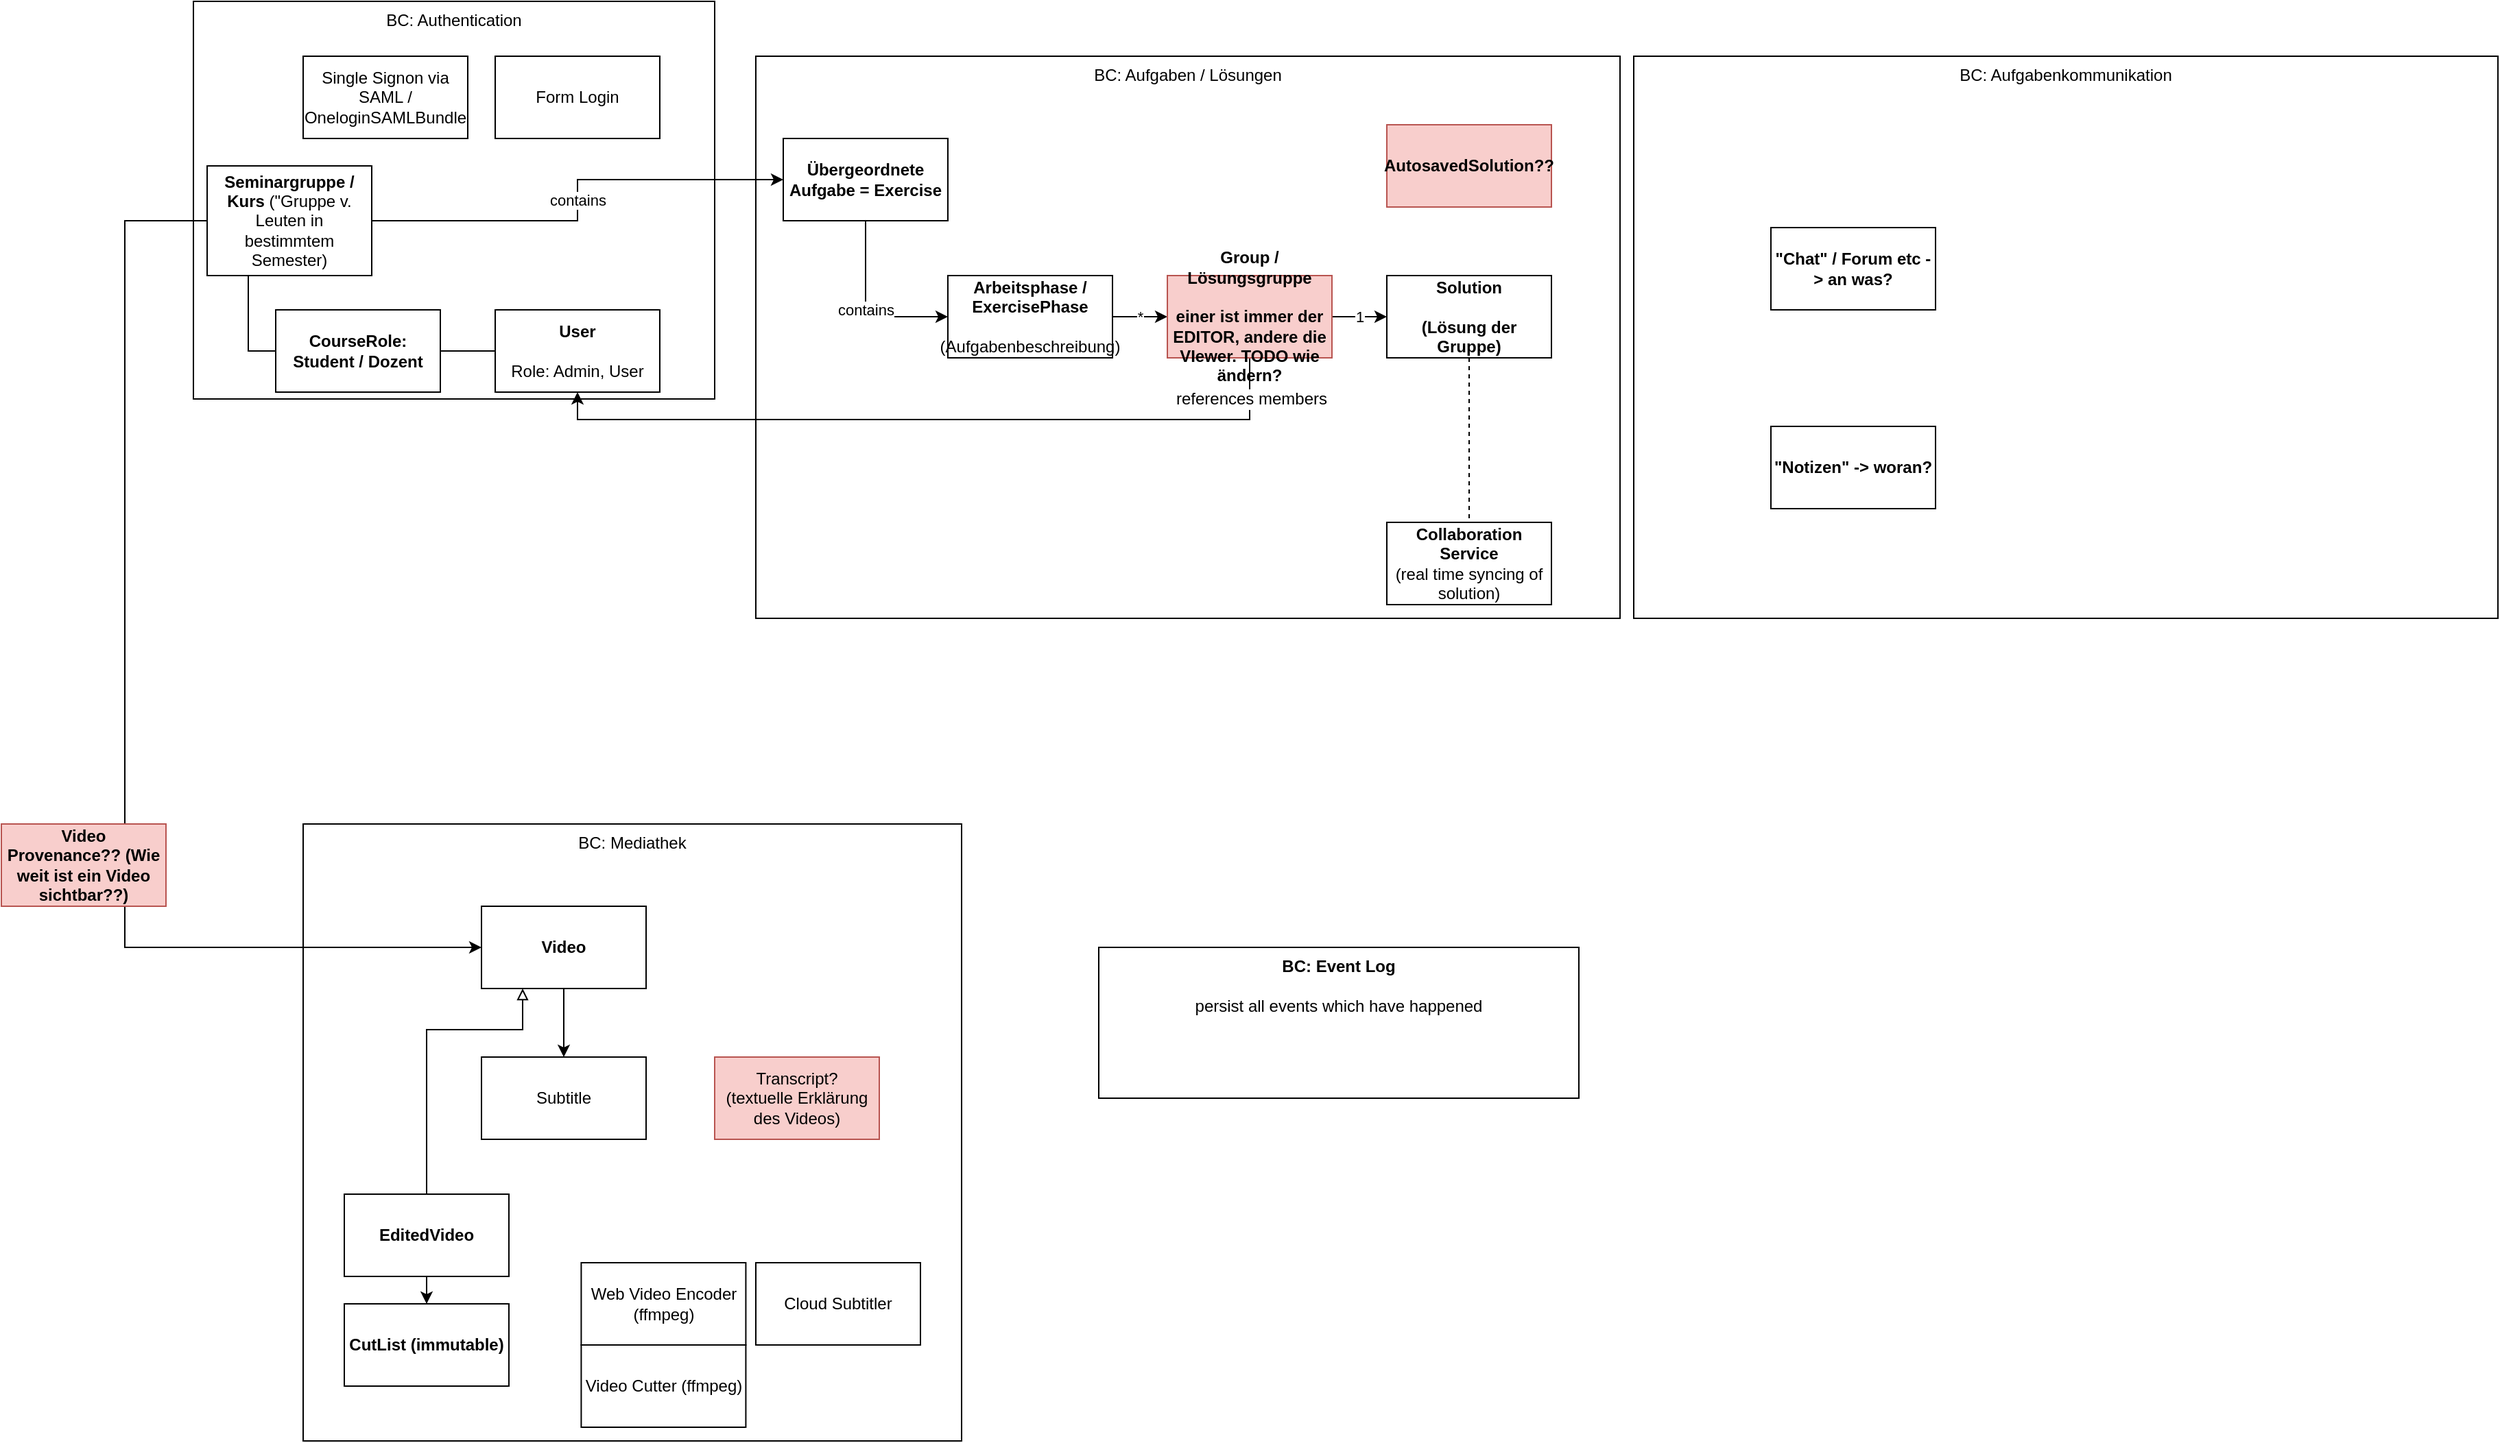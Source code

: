 <mxfile version="12.4.2" type="device" pages="1"><diagram id="j7uAeV1b-jkp-UGWGiQR" name="Page-1"><mxGraphModel dx="2112" dy="1164" grid="1" gridSize="10" guides="1" tooltips="1" connect="1" arrows="1" fold="1" page="1" pageScale="1" pageWidth="827" pageHeight="1169" math="0" shadow="0"><root><mxCell id="0"/><mxCell id="1" parent="0"/><mxCell id="Nq_k7KV_3Dr6TSDJ0qZg-24" value="BC: Aufgabenkommunikation" style="rounded=0;whiteSpace=wrap;html=1;verticalAlign=top;" vertex="1" parent="1"><mxGeometry x="1120" y="70" width="630" height="410" as="geometry"/></mxCell><mxCell id="Nq_k7KV_3Dr6TSDJ0qZg-21" value="BC: Aufgaben / Lösungen" style="rounded=0;whiteSpace=wrap;html=1;verticalAlign=top;" vertex="1" parent="1"><mxGeometry x="480" y="70" width="630" height="410" as="geometry"/></mxCell><mxCell id="Nq_k7KV_3Dr6TSDJ0qZg-20" value="BC: Mediathek" style="rounded=0;whiteSpace=wrap;html=1;verticalAlign=top;" vertex="1" parent="1"><mxGeometry x="150" y="630" width="480" height="450" as="geometry"/></mxCell><mxCell id="Nq_k7KV_3Dr6TSDJ0qZg-2" value="BC: Authentication" style="rounded=0;whiteSpace=wrap;html=1;verticalAlign=top;" vertex="1" parent="1"><mxGeometry x="70" y="30" width="380" height="290" as="geometry"/></mxCell><mxCell id="Nq_k7KV_3Dr6TSDJ0qZg-6" value="contains" style="edgeStyle=orthogonalEdgeStyle;rounded=0;orthogonalLoop=1;jettySize=auto;html=1;entryX=0;entryY=0.5;entryDx=0;entryDy=0;endArrow=classic;endFill=1;" edge="1" parent="1" source="4t-eVWGFCgl97qcWjtTQ-1" target="Nq_k7KV_3Dr6TSDJ0qZg-5"><mxGeometry relative="1" as="geometry"/></mxCell><mxCell id="4t-eVWGFCgl97qcWjtTQ-1" value="Übergeordnete Aufgabe = Exercise" style="rounded=0;whiteSpace=wrap;html=1;fontStyle=1" parent="1" vertex="1"><mxGeometry x="500" y="130" width="120" height="60" as="geometry"/></mxCell><mxCell id="4t-eVWGFCgl97qcWjtTQ-3" value="User&lt;br&gt;&lt;br&gt;&lt;span style=&quot;font-weight: normal&quot;&gt;Role: Admin, User&lt;/span&gt;" style="rounded=0;whiteSpace=wrap;html=1;fontStyle=1" parent="1" vertex="1"><mxGeometry x="290" y="255" width="120" height="60" as="geometry"/></mxCell><mxCell id="4t-eVWGFCgl97qcWjtTQ-5" style="edgeStyle=orthogonalEdgeStyle;rounded=0;orthogonalLoop=1;jettySize=auto;html=1;exitX=1;exitY=0.5;exitDx=0;exitDy=0;entryX=0;entryY=0.5;entryDx=0;entryDy=0;endArrow=none;endFill=0;" parent="1" source="Nq_k7KV_3Dr6TSDJ0qZg-3" target="4t-eVWGFCgl97qcWjtTQ-3" edge="1"><mxGeometry relative="1" as="geometry"/></mxCell><mxCell id="Nq_k7KV_3Dr6TSDJ0qZg-7" value="contains" style="edgeStyle=orthogonalEdgeStyle;rounded=0;orthogonalLoop=1;jettySize=auto;html=1;endArrow=classic;endFill=1;" edge="1" parent="1" source="4t-eVWGFCgl97qcWjtTQ-4" target="4t-eVWGFCgl97qcWjtTQ-1"><mxGeometry relative="1" as="geometry"/></mxCell><mxCell id="Nq_k7KV_3Dr6TSDJ0qZg-16" style="edgeStyle=orthogonalEdgeStyle;rounded=0;orthogonalLoop=1;jettySize=auto;html=1;exitX=0;exitY=0.5;exitDx=0;exitDy=0;endArrow=classic;endFill=1;entryX=0;entryY=0.5;entryDx=0;entryDy=0;" edge="1" parent="1" source="4t-eVWGFCgl97qcWjtTQ-4" target="4t-eVWGFCgl97qcWjtTQ-13"><mxGeometry relative="1" as="geometry"><Array as="points"><mxPoint x="20" y="190"/><mxPoint x="20" y="720"/></Array></mxGeometry></mxCell><mxCell id="4t-eVWGFCgl97qcWjtTQ-4" value="&lt;b&gt;Seminargruppe / Kurs&lt;/b&gt; (&quot;Gruppe v. Leuten in bestimmtem Semester)" style="rounded=0;whiteSpace=wrap;html=1;" parent="1" vertex="1"><mxGeometry x="80" y="150" width="120" height="80" as="geometry"/></mxCell><mxCell id="4t-eVWGFCgl97qcWjtTQ-7" value="Single Signon via SAML / OneloginSAMLBundle" style="rounded=0;whiteSpace=wrap;html=1;" parent="1" vertex="1"><mxGeometry x="150" y="70" width="120" height="60" as="geometry"/></mxCell><mxCell id="Nq_k7KV_3Dr6TSDJ0qZg-14" style="edgeStyle=orthogonalEdgeStyle;rounded=0;orthogonalLoop=1;jettySize=auto;html=1;endArrow=classic;endFill=1;" edge="1" parent="1" source="4t-eVWGFCgl97qcWjtTQ-13" target="4t-eVWGFCgl97qcWjtTQ-14"><mxGeometry relative="1" as="geometry"/></mxCell><mxCell id="4t-eVWGFCgl97qcWjtTQ-13" value="Video" style="rounded=0;whiteSpace=wrap;html=1;fontStyle=1" parent="1" vertex="1"><mxGeometry x="280" y="690" width="120" height="60" as="geometry"/></mxCell><mxCell id="4t-eVWGFCgl97qcWjtTQ-14" value="Subtitle" style="rounded=0;whiteSpace=wrap;html=1;" parent="1" vertex="1"><mxGeometry x="280" y="800" width="120" height="60" as="geometry"/></mxCell><mxCell id="4t-eVWGFCgl97qcWjtTQ-23" value="&quot;Notizen&quot; -&amp;gt; woran?" style="rounded=0;whiteSpace=wrap;html=1;fontStyle=1" parent="1" vertex="1"><mxGeometry x="1220" y="340" width="120" height="60" as="geometry"/></mxCell><mxCell id="Nq_k7KV_3Dr6TSDJ0qZg-23" style="edgeStyle=orthogonalEdgeStyle;rounded=0;orthogonalLoop=1;jettySize=auto;html=1;endArrow=none;endFill=0;dashed=1;" edge="1" parent="1" source="4t-eVWGFCgl97qcWjtTQ-24" target="Nq_k7KV_3Dr6TSDJ0qZg-22"><mxGeometry relative="1" as="geometry"/></mxCell><mxCell id="4t-eVWGFCgl97qcWjtTQ-24" value="Solution&lt;br&gt;&lt;br&gt;(Lösung der Gruppe)" style="rounded=0;whiteSpace=wrap;html=1;fontStyle=1" parent="1" vertex="1"><mxGeometry x="940" y="230" width="120" height="60" as="geometry"/></mxCell><mxCell id="E3XtVlhnGhyWEWLsKqiI-1" value="&quot;Chat&quot; / Forum etc -&amp;gt; an was?" style="rounded=0;whiteSpace=wrap;html=1;fontStyle=1" parent="1" vertex="1"><mxGeometry x="1220" y="195" width="120" height="60" as="geometry"/></mxCell><mxCell id="Nq_k7KV_3Dr6TSDJ0qZg-1" value="Form Login" style="rounded=0;whiteSpace=wrap;html=1;" vertex="1" parent="1"><mxGeometry x="290" y="70" width="120" height="60" as="geometry"/></mxCell><mxCell id="Nq_k7KV_3Dr6TSDJ0qZg-3" value="CourseRole: Student / Dozent" style="rounded=0;whiteSpace=wrap;html=1;fontStyle=1" vertex="1" parent="1"><mxGeometry x="130" y="255" width="120" height="60" as="geometry"/></mxCell><mxCell id="Nq_k7KV_3Dr6TSDJ0qZg-4" style="edgeStyle=orthogonalEdgeStyle;rounded=0;orthogonalLoop=1;jettySize=auto;html=1;exitX=0.25;exitY=1;exitDx=0;exitDy=0;entryX=0;entryY=0.5;entryDx=0;entryDy=0;endArrow=none;endFill=0;" edge="1" parent="1" source="4t-eVWGFCgl97qcWjtTQ-4" target="Nq_k7KV_3Dr6TSDJ0qZg-3"><mxGeometry relative="1" as="geometry"><mxPoint x="110" y="230" as="sourcePoint"/><mxPoint x="240" y="285" as="targetPoint"/></mxGeometry></mxCell><mxCell id="Nq_k7KV_3Dr6TSDJ0qZg-13" value="*" style="edgeStyle=orthogonalEdgeStyle;rounded=0;orthogonalLoop=1;jettySize=auto;html=1;exitX=1;exitY=0.5;exitDx=0;exitDy=0;endArrow=classic;endFill=1;" edge="1" parent="1" source="Nq_k7KV_3Dr6TSDJ0qZg-5" target="Nq_k7KV_3Dr6TSDJ0qZg-8"><mxGeometry relative="1" as="geometry"/></mxCell><mxCell id="Nq_k7KV_3Dr6TSDJ0qZg-5" value="Arbeitsphase /&lt;br&gt;ExercisePhase&lt;br&gt;&lt;br&gt;&lt;span style=&quot;font-weight: normal&quot;&gt;(Aufgabenbeschreibung)&lt;/span&gt;" style="rounded=0;whiteSpace=wrap;html=1;fontStyle=1" vertex="1" parent="1"><mxGeometry x="620" y="230" width="120" height="60" as="geometry"/></mxCell><mxCell id="Nq_k7KV_3Dr6TSDJ0qZg-9" value="1" style="edgeStyle=orthogonalEdgeStyle;rounded=0;orthogonalLoop=1;jettySize=auto;html=1;exitX=1;exitY=0.5;exitDx=0;exitDy=0;endArrow=classic;endFill=1;" edge="1" parent="1" source="Nq_k7KV_3Dr6TSDJ0qZg-8" target="4t-eVWGFCgl97qcWjtTQ-24"><mxGeometry relative="1" as="geometry"/></mxCell><mxCell id="Nq_k7KV_3Dr6TSDJ0qZg-11" style="edgeStyle=orthogonalEdgeStyle;rounded=0;orthogonalLoop=1;jettySize=auto;html=1;entryX=0.5;entryY=1;entryDx=0;entryDy=0;endArrow=classic;endFill=1;" edge="1" parent="1" source="Nq_k7KV_3Dr6TSDJ0qZg-8" target="4t-eVWGFCgl97qcWjtTQ-3"><mxGeometry relative="1" as="geometry"><Array as="points"><mxPoint x="840" y="335"/><mxPoint x="350" y="335"/></Array></mxGeometry></mxCell><mxCell id="Nq_k7KV_3Dr6TSDJ0qZg-12" value="references members" style="text;html=1;align=center;verticalAlign=middle;resizable=0;points=[];;labelBackgroundColor=#ffffff;" vertex="1" connectable="0" parent="Nq_k7KV_3Dr6TSDJ0qZg-11"><mxGeometry x="-0.892" y="1" relative="1" as="geometry"><mxPoint as="offset"/></mxGeometry></mxCell><mxCell id="Nq_k7KV_3Dr6TSDJ0qZg-8" value="Group / Lösungsgruppe&lt;br&gt;&lt;br&gt;einer ist immer der EDITOR, andere die VIewer. TODO wie ändern?" style="rounded=0;whiteSpace=wrap;html=1;fontStyle=1;fillColor=#f8cecc;strokeColor=#b85450;" vertex="1" parent="1"><mxGeometry x="780" y="230" width="120" height="60" as="geometry"/></mxCell><mxCell id="Nq_k7KV_3Dr6TSDJ0qZg-15" value="Video Provenance?? (Wie weit ist ein Video sichtbar??)" style="rounded=0;whiteSpace=wrap;html=1;fontStyle=1;fillColor=#f8cecc;strokeColor=#b85450;" vertex="1" parent="1"><mxGeometry x="-70" y="630" width="120" height="60" as="geometry"/></mxCell><mxCell id="Nq_k7KV_3Dr6TSDJ0qZg-18" value="AutosavedSolution??" style="rounded=0;whiteSpace=wrap;html=1;fontStyle=1;fillColor=#f8cecc;strokeColor=#b85450;" vertex="1" parent="1"><mxGeometry x="940" y="120" width="120" height="60" as="geometry"/></mxCell><mxCell id="Nq_k7KV_3Dr6TSDJ0qZg-22" value="Collaboration Service&lt;br&gt;&lt;span style=&quot;font-weight: normal&quot;&gt;(real time syncing of solution)&lt;/span&gt;" style="rounded=0;whiteSpace=wrap;html=1;fontStyle=1" vertex="1" parent="1"><mxGeometry x="940" y="410" width="120" height="60" as="geometry"/></mxCell><mxCell id="Nq_k7KV_3Dr6TSDJ0qZg-25" value="&lt;b&gt;BC: Event Log&lt;/b&gt;&lt;br&gt;&lt;br&gt;persist all events which have happened" style="rounded=0;whiteSpace=wrap;html=1;verticalAlign=top;" vertex="1" parent="1"><mxGeometry x="730" y="720" width="350" height="110" as="geometry"/></mxCell><mxCell id="Nq_k7KV_3Dr6TSDJ0qZg-26" value="Cloud Subtitler" style="rounded=0;whiteSpace=wrap;html=1;" vertex="1" parent="1"><mxGeometry x="480" y="950" width="120" height="60" as="geometry"/></mxCell><mxCell id="Nq_k7KV_3Dr6TSDJ0qZg-27" value="Transcript?&lt;br&gt;(textuelle Erklärung des Videos)" style="rounded=0;whiteSpace=wrap;html=1;fillColor=#f8cecc;strokeColor=#b85450;" vertex="1" parent="1"><mxGeometry x="450" y="800" width="120" height="60" as="geometry"/></mxCell><mxCell id="Nq_k7KV_3Dr6TSDJ0qZg-29" style="edgeStyle=orthogonalEdgeStyle;rounded=0;orthogonalLoop=1;jettySize=auto;html=1;exitX=0.5;exitY=0;exitDx=0;exitDy=0;entryX=0.25;entryY=1;entryDx=0;entryDy=0;endArrow=block;endFill=0;" edge="1" parent="1" source="Nq_k7KV_3Dr6TSDJ0qZg-28" target="4t-eVWGFCgl97qcWjtTQ-13"><mxGeometry relative="1" as="geometry"><Array as="points"><mxPoint x="240" y="780"/><mxPoint x="310" y="780"/></Array></mxGeometry></mxCell><mxCell id="Nq_k7KV_3Dr6TSDJ0qZg-33" style="edgeStyle=orthogonalEdgeStyle;rounded=0;orthogonalLoop=1;jettySize=auto;html=1;exitX=0.5;exitY=1;exitDx=0;exitDy=0;endArrow=classic;endFill=1;" edge="1" parent="1" source="Nq_k7KV_3Dr6TSDJ0qZg-28" target="Nq_k7KV_3Dr6TSDJ0qZg-32"><mxGeometry relative="1" as="geometry"/></mxCell><mxCell id="Nq_k7KV_3Dr6TSDJ0qZg-28" value="EditedVideo" style="rounded=0;whiteSpace=wrap;html=1;fontStyle=1" vertex="1" parent="1"><mxGeometry x="180" y="900" width="120" height="60" as="geometry"/></mxCell><mxCell id="Nq_k7KV_3Dr6TSDJ0qZg-30" value="Web Video Encoder (ffmpeg)" style="rounded=0;whiteSpace=wrap;html=1;" vertex="1" parent="1"><mxGeometry x="352.71" y="950" width="120" height="60" as="geometry"/></mxCell><mxCell id="Nq_k7KV_3Dr6TSDJ0qZg-31" value="Video Cutter (ffmpeg)" style="rounded=0;whiteSpace=wrap;html=1;" vertex="1" parent="1"><mxGeometry x="352.71" y="1010" width="120" height="60" as="geometry"/></mxCell><mxCell id="Nq_k7KV_3Dr6TSDJ0qZg-32" value="CutList (immutable)" style="rounded=0;whiteSpace=wrap;html=1;fontStyle=1" vertex="1" parent="1"><mxGeometry x="180" y="980" width="120" height="60" as="geometry"/></mxCell></root></mxGraphModel></diagram></mxfile>